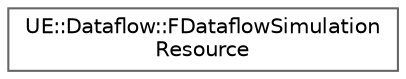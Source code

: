 digraph "Graphical Class Hierarchy"
{
 // INTERACTIVE_SVG=YES
 // LATEX_PDF_SIZE
  bgcolor="transparent";
  edge [fontname=Helvetica,fontsize=10,labelfontname=Helvetica,labelfontsize=10];
  node [fontname=Helvetica,fontsize=10,shape=box,height=0.2,width=0.4];
  rankdir="LR";
  Node0 [id="Node000000",label="UE::Dataflow::FDataflowSimulation\lResource",height=0.2,width=0.4,color="grey40", fillcolor="white", style="filled",URL="$d8/d5d/structUE_1_1Dataflow_1_1FDataflowSimulationResource.html",tooltip="Async simulation resource that will be used while simulating."];
}
